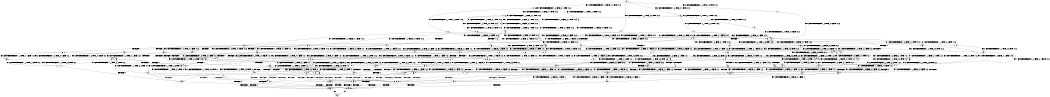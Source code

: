digraph BCG {
size = "7, 10.5";
center = TRUE;
node [shape = circle];
0 [peripheries = 2];
0 -> 1 [label = "EX !0 !ATOMIC_EXCH_BRANCH (1, +1, TRUE, +0, 2, TRUE) !:0:1:2:"];
0 -> 2 [label = "EX !1 !ATOMIC_EXCH_BRANCH (1, +0, FALSE, +0, 1, TRUE) !:0:1:2:"];
0 -> 3 [label = "EX !2 !ATOMIC_EXCH_BRANCH (1, +0, TRUE, +0, 1, TRUE) !:0:1:2:"];
0 -> 4 [label = "EX !0 !ATOMIC_EXCH_BRANCH (1, +1, TRUE, +0, 2, TRUE) !:0:1:2:"];
1 -> 5 [label = "EX !2 !ATOMIC_EXCH_BRANCH (1, +0, TRUE, +0, 1, FALSE) !:0:1:2:"];
2 -> 6 [label = "EX !0 !ATOMIC_EXCH_BRANCH (1, +1, TRUE, +0, 2, TRUE) !:0:1:2:"];
2 -> 7 [label = "EX !2 !ATOMIC_EXCH_BRANCH (1, +0, TRUE, +0, 1, TRUE) !:0:1:2:"];
2 -> 8 [label = "EX !0 !ATOMIC_EXCH_BRANCH (1, +1, TRUE, +0, 2, TRUE) !:0:1:2:"];
2 -> 2 [label = "EX !1 !ATOMIC_EXCH_BRANCH (1, +0, FALSE, +0, 1, TRUE) !:0:1:2:"];
3 -> 9 [label = "EX !0 !ATOMIC_EXCH_BRANCH (1, +1, TRUE, +0, 2, TRUE) !:0:1:2:"];
3 -> 10 [label = "EX !1 !ATOMIC_EXCH_BRANCH (1, +0, FALSE, +0, 1, TRUE) !:0:1:2:"];
3 -> 11 [label = "EX !0 !ATOMIC_EXCH_BRANCH (1, +1, TRUE, +0, 2, TRUE) !:0:1:2:"];
3 -> 3 [label = "EX !2 !ATOMIC_EXCH_BRANCH (1, +0, TRUE, +0, 1, TRUE) !:0:1:2:"];
4 -> 5 [label = "EX !2 !ATOMIC_EXCH_BRANCH (1, +0, TRUE, +0, 1, FALSE) !:0:1:2:"];
4 -> 12 [label = "TERMINATE !0"];
4 -> 13 [label = "EX !1 !ATOMIC_EXCH_BRANCH (1, +0, FALSE, +0, 1, FALSE) !:0:1:2:"];
4 -> 14 [label = "EX !2 !ATOMIC_EXCH_BRANCH (1, +0, TRUE, +0, 1, FALSE) !:0:1:2:"];
5 -> 15 [label = "EX !2 !ATOMIC_EXCH_BRANCH (1, +1, TRUE, +0, 3, TRUE) !:0:1:2:"];
6 -> 16 [label = "EX !1 !ATOMIC_EXCH_BRANCH (1, +0, FALSE, +0, 1, FALSE) !:0:1:2:"];
7 -> 17 [label = "EX !0 !ATOMIC_EXCH_BRANCH (1, +1, TRUE, +0, 2, TRUE) !:0:1:2:"];
7 -> 18 [label = "EX !0 !ATOMIC_EXCH_BRANCH (1, +1, TRUE, +0, 2, TRUE) !:0:1:2:"];
7 -> 7 [label = "EX !2 !ATOMIC_EXCH_BRANCH (1, +0, TRUE, +0, 1, TRUE) !:0:1:2:"];
7 -> 10 [label = "EX !1 !ATOMIC_EXCH_BRANCH (1, +0, FALSE, +0, 1, TRUE) !:0:1:2:"];
8 -> 16 [label = "EX !1 !ATOMIC_EXCH_BRANCH (1, +0, FALSE, +0, 1, FALSE) !:0:1:2:"];
8 -> 19 [label = "TERMINATE !0"];
8 -> 20 [label = "EX !2 !ATOMIC_EXCH_BRANCH (1, +0, TRUE, +0, 1, FALSE) !:0:1:2:"];
8 -> 13 [label = "EX !1 !ATOMIC_EXCH_BRANCH (1, +0, FALSE, +0, 1, FALSE) !:0:1:2:"];
9 -> 5 [label = "EX !2 !ATOMIC_EXCH_BRANCH (1, +0, TRUE, +0, 1, FALSE) !:0:1:2:"];
10 -> 21 [label = "EX !2 !ATOMIC_EXCH_BRANCH (1, +0, TRUE, +0, 1, TRUE) !:0:1:2:"];
10 -> 18 [label = "EX !0 !ATOMIC_EXCH_BRANCH (1, +1, TRUE, +0, 2, TRUE) !:0:1:2:"];
10 -> 7 [label = "EX !2 !ATOMIC_EXCH_BRANCH (1, +0, TRUE, +0, 1, TRUE) !:0:1:2:"];
10 -> 10 [label = "EX !1 !ATOMIC_EXCH_BRANCH (1, +0, FALSE, +0, 1, TRUE) !:0:1:2:"];
11 -> 5 [label = "EX !2 !ATOMIC_EXCH_BRANCH (1, +0, TRUE, +0, 1, FALSE) !:0:1:2:"];
11 -> 22 [label = "TERMINATE !0"];
11 -> 23 [label = "EX !1 !ATOMIC_EXCH_BRANCH (1, +0, FALSE, +0, 1, FALSE) !:0:1:2:"];
11 -> 14 [label = "EX !2 !ATOMIC_EXCH_BRANCH (1, +0, TRUE, +0, 1, FALSE) !:0:1:2:"];
12 -> 24 [label = "EX !2 !ATOMIC_EXCH_BRANCH (1, +0, TRUE, +0, 1, FALSE) !:1:2:"];
12 -> 25 [label = "EX !1 !ATOMIC_EXCH_BRANCH (1, +0, FALSE, +0, 1, FALSE) !:1:2:"];
12 -> 26 [label = "EX !2 !ATOMIC_EXCH_BRANCH (1, +0, TRUE, +0, 1, FALSE) !:1:2:"];
13 -> 27 [label = "EX !2 !ATOMIC_EXCH_BRANCH (1, +0, TRUE, +0, 1, FALSE) !:0:1:2:"];
13 -> 28 [label = "TERMINATE !1"];
13 -> 29 [label = "TERMINATE !0"];
13 -> 30 [label = "EX !2 !ATOMIC_EXCH_BRANCH (1, +0, TRUE, +0, 1, FALSE) !:0:1:2:"];
14 -> 15 [label = "EX !2 !ATOMIC_EXCH_BRANCH (1, +1, TRUE, +0, 3, TRUE) !:0:1:2:"];
14 -> 31 [label = "TERMINATE !0"];
14 -> 32 [label = "EX !1 !ATOMIC_EXCH_BRANCH (1, +0, FALSE, +0, 1, TRUE) !:0:1:2:"];
14 -> 33 [label = "EX !2 !ATOMIC_EXCH_BRANCH (1, +1, TRUE, +0, 3, TRUE) !:0:1:2:"];
15 -> 34 [label = "EX !1 !ATOMIC_EXCH_BRANCH (1, +0, FALSE, +0, 1, FALSE) !:0:1:2:"];
16 -> 27 [label = "EX !2 !ATOMIC_EXCH_BRANCH (1, +0, TRUE, +0, 1, FALSE) !:0:1:2:"];
17 -> 35 [label = "EX !1 !ATOMIC_EXCH_BRANCH (1, +0, FALSE, +0, 1, FALSE) !:0:1:2:"];
18 -> 35 [label = "EX !1 !ATOMIC_EXCH_BRANCH (1, +0, FALSE, +0, 1, FALSE) !:0:1:2:"];
18 -> 36 [label = "TERMINATE !0"];
18 -> 20 [label = "EX !2 !ATOMIC_EXCH_BRANCH (1, +0, TRUE, +0, 1, FALSE) !:0:1:2:"];
18 -> 23 [label = "EX !1 !ATOMIC_EXCH_BRANCH (1, +0, FALSE, +0, 1, FALSE) !:0:1:2:"];
19 -> 37 [label = "EX !1 !ATOMIC_EXCH_BRANCH (1, +0, FALSE, +0, 1, FALSE) !:1:2:"];
19 -> 38 [label = "EX !2 !ATOMIC_EXCH_BRANCH (1, +0, TRUE, +0, 1, FALSE) !:1:2:"];
19 -> 25 [label = "EX !1 !ATOMIC_EXCH_BRANCH (1, +0, FALSE, +0, 1, FALSE) !:1:2:"];
20 -> 39 [label = "EX !1 !ATOMIC_EXCH_BRANCH (1, +0, FALSE, +0, 1, TRUE) !:0:1:2:"];
20 -> 40 [label = "TERMINATE !0"];
20 -> 41 [label = "EX !2 !ATOMIC_EXCH_BRANCH (1, +1, TRUE, +0, 3, TRUE) !:0:1:2:"];
20 -> 32 [label = "EX !1 !ATOMIC_EXCH_BRANCH (1, +0, FALSE, +0, 1, TRUE) !:0:1:2:"];
21 -> 17 [label = "EX !0 !ATOMIC_EXCH_BRANCH (1, +1, TRUE, +0, 2, TRUE) !:0:1:2:"];
22 -> 24 [label = "EX !2 !ATOMIC_EXCH_BRANCH (1, +0, TRUE, +0, 1, FALSE) !:1:2:"];
22 -> 42 [label = "EX !1 !ATOMIC_EXCH_BRANCH (1, +0, FALSE, +0, 1, FALSE) !:1:2:"];
22 -> 26 [label = "EX !2 !ATOMIC_EXCH_BRANCH (1, +0, TRUE, +0, 1, FALSE) !:1:2:"];
23 -> 27 [label = "EX !2 !ATOMIC_EXCH_BRANCH (1, +0, TRUE, +0, 1, FALSE) !:0:1:2:"];
23 -> 43 [label = "TERMINATE !1"];
23 -> 44 [label = "TERMINATE !0"];
23 -> 30 [label = "EX !2 !ATOMIC_EXCH_BRANCH (1, +0, TRUE, +0, 1, FALSE) !:0:1:2:"];
24 -> 45 [label = "EX !2 !ATOMIC_EXCH_BRANCH (1, +1, TRUE, +0, 3, TRUE) !:1:2:"];
25 -> 46 [label = "EX !2 !ATOMIC_EXCH_BRANCH (1, +0, TRUE, +0, 1, FALSE) !:1:2:"];
25 -> 47 [label = "TERMINATE !1"];
25 -> 48 [label = "EX !2 !ATOMIC_EXCH_BRANCH (1, +0, TRUE, +0, 1, FALSE) !:1:2:"];
26 -> 45 [label = "EX !2 !ATOMIC_EXCH_BRANCH (1, +1, TRUE, +0, 3, TRUE) !:1:2:"];
26 -> 49 [label = "EX !1 !ATOMIC_EXCH_BRANCH (1, +0, FALSE, +0, 1, TRUE) !:1:2:"];
26 -> 50 [label = "EX !2 !ATOMIC_EXCH_BRANCH (1, +1, TRUE, +0, 3, TRUE) !:1:2:"];
27 -> 51 [label = "EX !2 !ATOMIC_EXCH_BRANCH (1, +1, TRUE, +0, 3, TRUE) !:0:1:2:"];
28 -> 52 [label = "EX !2 !ATOMIC_EXCH_BRANCH (1, +0, TRUE, +0, 1, FALSE) !:0:2:"];
28 -> 47 [label = "TERMINATE !0"];
28 -> 53 [label = "EX !2 !ATOMIC_EXCH_BRANCH (1, +0, TRUE, +0, 1, FALSE) !:0:2:"];
29 -> 46 [label = "EX !2 !ATOMIC_EXCH_BRANCH (1, +0, TRUE, +0, 1, FALSE) !:1:2:"];
29 -> 47 [label = "TERMINATE !1"];
29 -> 48 [label = "EX !2 !ATOMIC_EXCH_BRANCH (1, +0, TRUE, +0, 1, FALSE) !:1:2:"];
30 -> 51 [label = "EX !2 !ATOMIC_EXCH_BRANCH (1, +1, TRUE, +0, 3, TRUE) !:0:1:2:"];
30 -> 54 [label = "TERMINATE !1"];
30 -> 55 [label = "TERMINATE !0"];
30 -> 56 [label = "EX !2 !ATOMIC_EXCH_BRANCH (1, +1, TRUE, +0, 3, TRUE) !:0:1:2:"];
31 -> 45 [label = "EX !2 !ATOMIC_EXCH_BRANCH (1, +1, TRUE, +0, 3, TRUE) !:1:2:"];
31 -> 49 [label = "EX !1 !ATOMIC_EXCH_BRANCH (1, +0, FALSE, +0, 1, TRUE) !:1:2:"];
31 -> 50 [label = "EX !2 !ATOMIC_EXCH_BRANCH (1, +1, TRUE, +0, 3, TRUE) !:1:2:"];
32 -> 57 [label = "EX !2 !ATOMIC_EXCH_BRANCH (1, +1, TRUE, +0, 3, TRUE) !:0:1:2:"];
32 -> 40 [label = "TERMINATE !0"];
32 -> 41 [label = "EX !2 !ATOMIC_EXCH_BRANCH (1, +1, TRUE, +0, 3, TRUE) !:0:1:2:"];
32 -> 32 [label = "EX !1 !ATOMIC_EXCH_BRANCH (1, +0, FALSE, +0, 1, TRUE) !:0:1:2:"];
33 -> 34 [label = "EX !1 !ATOMIC_EXCH_BRANCH (1, +0, FALSE, +0, 1, FALSE) !:0:1:2:"];
33 -> 58 [label = "TERMINATE !2"];
33 -> 59 [label = "TERMINATE !0"];
33 -> 60 [label = "EX !1 !ATOMIC_EXCH_BRANCH (1, +0, FALSE, +0, 1, FALSE) !:0:1:2:"];
34 -> 61 [label = "TERMINATE !0"];
35 -> 27 [label = "EX !2 !ATOMIC_EXCH_BRANCH (1, +0, TRUE, +0, 1, FALSE) !:0:1:2:"];
36 -> 62 [label = "EX !1 !ATOMIC_EXCH_BRANCH (1, +0, FALSE, +0, 1, FALSE) !:1:2:"];
36 -> 38 [label = "EX !2 !ATOMIC_EXCH_BRANCH (1, +0, TRUE, +0, 1, FALSE) !:1:2:"];
36 -> 42 [label = "EX !1 !ATOMIC_EXCH_BRANCH (1, +0, FALSE, +0, 1, FALSE) !:1:2:"];
37 -> 46 [label = "EX !2 !ATOMIC_EXCH_BRANCH (1, +0, TRUE, +0, 1, FALSE) !:1:2:"];
38 -> 63 [label = "EX !1 !ATOMIC_EXCH_BRANCH (1, +0, FALSE, +0, 1, TRUE) !:1:2:"];
38 -> 64 [label = "EX !2 !ATOMIC_EXCH_BRANCH (1, +1, TRUE, +0, 3, TRUE) !:1:2:"];
38 -> 49 [label = "EX !1 !ATOMIC_EXCH_BRANCH (1, +0, FALSE, +0, 1, TRUE) !:1:2:"];
39 -> 57 [label = "EX !2 !ATOMIC_EXCH_BRANCH (1, +1, TRUE, +0, 3, TRUE) !:0:1:2:"];
40 -> 63 [label = "EX !1 !ATOMIC_EXCH_BRANCH (1, +0, FALSE, +0, 1, TRUE) !:1:2:"];
40 -> 64 [label = "EX !2 !ATOMIC_EXCH_BRANCH (1, +1, TRUE, +0, 3, TRUE) !:1:2:"];
40 -> 49 [label = "EX !1 !ATOMIC_EXCH_BRANCH (1, +0, FALSE, +0, 1, TRUE) !:1:2:"];
41 -> 34 [label = "EX !1 !ATOMIC_EXCH_BRANCH (1, +0, FALSE, +0, 1, FALSE) !:0:1:2:"];
41 -> 65 [label = "TERMINATE !2"];
41 -> 66 [label = "TERMINATE !0"];
41 -> 60 [label = "EX !1 !ATOMIC_EXCH_BRANCH (1, +0, FALSE, +0, 1, FALSE) !:0:1:2:"];
42 -> 46 [label = "EX !2 !ATOMIC_EXCH_BRANCH (1, +0, TRUE, +0, 1, FALSE) !:1:2:"];
42 -> 67 [label = "TERMINATE !1"];
42 -> 48 [label = "EX !2 !ATOMIC_EXCH_BRANCH (1, +0, TRUE, +0, 1, FALSE) !:1:2:"];
43 -> 52 [label = "EX !2 !ATOMIC_EXCH_BRANCH (1, +0, TRUE, +0, 1, FALSE) !:0:2:"];
43 -> 67 [label = "TERMINATE !0"];
43 -> 53 [label = "EX !2 !ATOMIC_EXCH_BRANCH (1, +0, TRUE, +0, 1, FALSE) !:0:2:"];
44 -> 46 [label = "EX !2 !ATOMIC_EXCH_BRANCH (1, +0, TRUE, +0, 1, FALSE) !:1:2:"];
44 -> 67 [label = "TERMINATE !1"];
44 -> 48 [label = "EX !2 !ATOMIC_EXCH_BRANCH (1, +0, TRUE, +0, 1, FALSE) !:1:2:"];
45 -> 68 [label = "EX !1 !ATOMIC_EXCH_BRANCH (1, +0, FALSE, +0, 1, FALSE) !:1:2:"];
46 -> 69 [label = "EX !2 !ATOMIC_EXCH_BRANCH (1, +1, TRUE, +0, 3, TRUE) !:1:2:"];
47 -> 70 [label = "EX !2 !ATOMIC_EXCH_BRANCH (1, +0, TRUE, +0, 1, FALSE) !:2:"];
47 -> 71 [label = "EX !2 !ATOMIC_EXCH_BRANCH (1, +0, TRUE, +0, 1, FALSE) !:2:"];
48 -> 69 [label = "EX !2 !ATOMIC_EXCH_BRANCH (1, +1, TRUE, +0, 3, TRUE) !:1:2:"];
48 -> 72 [label = "TERMINATE !1"];
48 -> 73 [label = "EX !2 !ATOMIC_EXCH_BRANCH (1, +1, TRUE, +0, 3, TRUE) !:1:2:"];
49 -> 74 [label = "EX !2 !ATOMIC_EXCH_BRANCH (1, +1, TRUE, +0, 3, TRUE) !:1:2:"];
49 -> 64 [label = "EX !2 !ATOMIC_EXCH_BRANCH (1, +1, TRUE, +0, 3, TRUE) !:1:2:"];
49 -> 49 [label = "EX !1 !ATOMIC_EXCH_BRANCH (1, +0, FALSE, +0, 1, TRUE) !:1:2:"];
50 -> 68 [label = "EX !1 !ATOMIC_EXCH_BRANCH (1, +0, FALSE, +0, 1, FALSE) !:1:2:"];
50 -> 75 [label = "TERMINATE !2"];
50 -> 76 [label = "EX !1 !ATOMIC_EXCH_BRANCH (1, +0, FALSE, +0, 1, FALSE) !:1:2:"];
51 -> 61 [label = "TERMINATE !0"];
52 -> 77 [label = "EX !2 !ATOMIC_EXCH_BRANCH (1, +1, TRUE, +0, 3, TRUE) !:0:2:"];
53 -> 77 [label = "EX !2 !ATOMIC_EXCH_BRANCH (1, +1, TRUE, +0, 3, TRUE) !:0:2:"];
53 -> 72 [label = "TERMINATE !0"];
53 -> 78 [label = "EX !2 !ATOMIC_EXCH_BRANCH (1, +1, TRUE, +0, 3, TRUE) !:0:2:"];
54 -> 77 [label = "EX !2 !ATOMIC_EXCH_BRANCH (1, +1, TRUE, +0, 3, TRUE) !:0:2:"];
54 -> 72 [label = "TERMINATE !0"];
54 -> 78 [label = "EX !2 !ATOMIC_EXCH_BRANCH (1, +1, TRUE, +0, 3, TRUE) !:0:2:"];
55 -> 69 [label = "EX !2 !ATOMIC_EXCH_BRANCH (1, +1, TRUE, +0, 3, TRUE) !:1:2:"];
55 -> 72 [label = "TERMINATE !1"];
55 -> 73 [label = "EX !2 !ATOMIC_EXCH_BRANCH (1, +1, TRUE, +0, 3, TRUE) !:1:2:"];
56 -> 61 [label = "TERMINATE !0"];
56 -> 79 [label = "TERMINATE !1"];
56 -> 80 [label = "TERMINATE !2"];
56 -> 81 [label = "TERMINATE !0"];
57 -> 34 [label = "EX !1 !ATOMIC_EXCH_BRANCH (1, +0, FALSE, +0, 1, FALSE) !:0:1:2:"];
58 -> 82 [label = "EX !1 !ATOMIC_EXCH_BRANCH (1, +0, FALSE, +0, 1, FALSE) !:0:1:"];
58 -> 75 [label = "TERMINATE !0"];
58 -> 83 [label = "EX !1 !ATOMIC_EXCH_BRANCH (1, +0, FALSE, +0, 1, FALSE) !:0:1:"];
59 -> 68 [label = "EX !1 !ATOMIC_EXCH_BRANCH (1, +0, FALSE, +0, 1, FALSE) !:1:2:"];
59 -> 75 [label = "TERMINATE !2"];
59 -> 76 [label = "EX !1 !ATOMIC_EXCH_BRANCH (1, +0, FALSE, +0, 1, FALSE) !:1:2:"];
60 -> 61 [label = "TERMINATE !0"];
60 -> 79 [label = "TERMINATE !1"];
60 -> 80 [label = "TERMINATE !2"];
60 -> 81 [label = "TERMINATE !0"];
61 -> 84 [label = "TERMINATE !2"];
62 -> 46 [label = "EX !2 !ATOMIC_EXCH_BRANCH (1, +0, TRUE, +0, 1, FALSE) !:1:2:"];
63 -> 74 [label = "EX !2 !ATOMIC_EXCH_BRANCH (1, +1, TRUE, +0, 3, TRUE) !:1:2:"];
64 -> 68 [label = "EX !1 !ATOMIC_EXCH_BRANCH (1, +0, FALSE, +0, 1, FALSE) !:1:2:"];
64 -> 85 [label = "TERMINATE !2"];
64 -> 76 [label = "EX !1 !ATOMIC_EXCH_BRANCH (1, +0, FALSE, +0, 1, FALSE) !:1:2:"];
65 -> 82 [label = "EX !1 !ATOMIC_EXCH_BRANCH (1, +0, FALSE, +0, 1, FALSE) !:0:1:"];
65 -> 85 [label = "TERMINATE !0"];
65 -> 83 [label = "EX !1 !ATOMIC_EXCH_BRANCH (1, +0, FALSE, +0, 1, FALSE) !:0:1:"];
66 -> 68 [label = "EX !1 !ATOMIC_EXCH_BRANCH (1, +0, FALSE, +0, 1, FALSE) !:1:2:"];
66 -> 85 [label = "TERMINATE !2"];
66 -> 76 [label = "EX !1 !ATOMIC_EXCH_BRANCH (1, +0, FALSE, +0, 1, FALSE) !:1:2:"];
67 -> 70 [label = "EX !2 !ATOMIC_EXCH_BRANCH (1, +0, TRUE, +0, 1, FALSE) !:2:"];
67 -> 71 [label = "EX !2 !ATOMIC_EXCH_BRANCH (1, +0, TRUE, +0, 1, FALSE) !:2:"];
68 -> 84 [label = "TERMINATE !2"];
69 -> 84 [label = "TERMINATE !2"];
70 -> 86 [label = "EX !2 !ATOMIC_EXCH_BRANCH (1, +1, TRUE, +0, 3, TRUE) !:2:"];
71 -> 86 [label = "EX !2 !ATOMIC_EXCH_BRANCH (1, +1, TRUE, +0, 3, TRUE) !:2:"];
71 -> 87 [label = "EX !2 !ATOMIC_EXCH_BRANCH (1, +1, TRUE, +0, 3, TRUE) !:2:"];
72 -> 86 [label = "EX !2 !ATOMIC_EXCH_BRANCH (1, +1, TRUE, +0, 3, TRUE) !:2:"];
72 -> 87 [label = "EX !2 !ATOMIC_EXCH_BRANCH (1, +1, TRUE, +0, 3, TRUE) !:2:"];
73 -> 84 [label = "TERMINATE !2"];
73 -> 88 [label = "TERMINATE !1"];
73 -> 89 [label = "TERMINATE !2"];
74 -> 68 [label = "EX !1 !ATOMIC_EXCH_BRANCH (1, +0, FALSE, +0, 1, FALSE) !:1:2:"];
75 -> 90 [label = "EX !1 !ATOMIC_EXCH_BRANCH (1, +0, FALSE, +0, 1, FALSE) !:1:"];
75 -> 91 [label = "EX !1 !ATOMIC_EXCH_BRANCH (1, +0, FALSE, +0, 1, FALSE) !:1:"];
76 -> 84 [label = "TERMINATE !2"];
76 -> 88 [label = "TERMINATE !1"];
76 -> 89 [label = "TERMINATE !2"];
77 -> 92 [label = "TERMINATE !0"];
78 -> 92 [label = "TERMINATE !0"];
78 -> 93 [label = "TERMINATE !2"];
78 -> 88 [label = "TERMINATE !0"];
79 -> 92 [label = "TERMINATE !0"];
79 -> 93 [label = "TERMINATE !2"];
79 -> 88 [label = "TERMINATE !0"];
80 -> 84 [label = "TERMINATE !0"];
80 -> 93 [label = "TERMINATE !1"];
80 -> 89 [label = "TERMINATE !0"];
81 -> 84 [label = "TERMINATE !2"];
81 -> 88 [label = "TERMINATE !1"];
81 -> 89 [label = "TERMINATE !2"];
82 -> 84 [label = "TERMINATE !0"];
83 -> 84 [label = "TERMINATE !0"];
83 -> 93 [label = "TERMINATE !1"];
83 -> 89 [label = "TERMINATE !0"];
84 -> 94 [label = "TERMINATE !1"];
85 -> 90 [label = "EX !1 !ATOMIC_EXCH_BRANCH (1, +0, FALSE, +0, 1, FALSE) !:1:"];
85 -> 91 [label = "EX !1 !ATOMIC_EXCH_BRANCH (1, +0, FALSE, +0, 1, FALSE) !:1:"];
86 -> 94 [label = "TERMINATE !2"];
87 -> 94 [label = "TERMINATE !2"];
87 -> 95 [label = "TERMINATE !2"];
88 -> 94 [label = "TERMINATE !2"];
88 -> 95 [label = "TERMINATE !2"];
89 -> 94 [label = "TERMINATE !1"];
89 -> 95 [label = "TERMINATE !1"];
90 -> 94 [label = "TERMINATE !1"];
91 -> 94 [label = "TERMINATE !1"];
91 -> 95 [label = "TERMINATE !1"];
92 -> 94 [label = "TERMINATE !2"];
93 -> 94 [label = "TERMINATE !0"];
93 -> 95 [label = "TERMINATE !0"];
94 -> 96 [label = "exit"];
95 -> 96 [label = "exit"];
}
